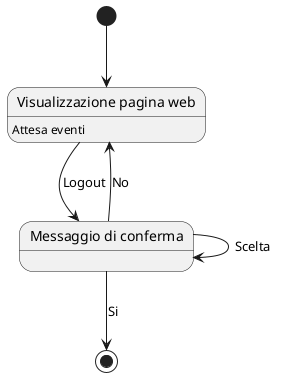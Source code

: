 @startuml
skinparam shadowing false
skinparam monochrome true
state "Visualizzazione pagina web" as s1 : Attesa eventi
state "Messaggio di conferma" as s2
[*] --> s1
s1 --> s2 : Logout
s2 --> s2 : Scelta 
s2 --> [*] : Si
s2 --> s1 : No
@enduml
